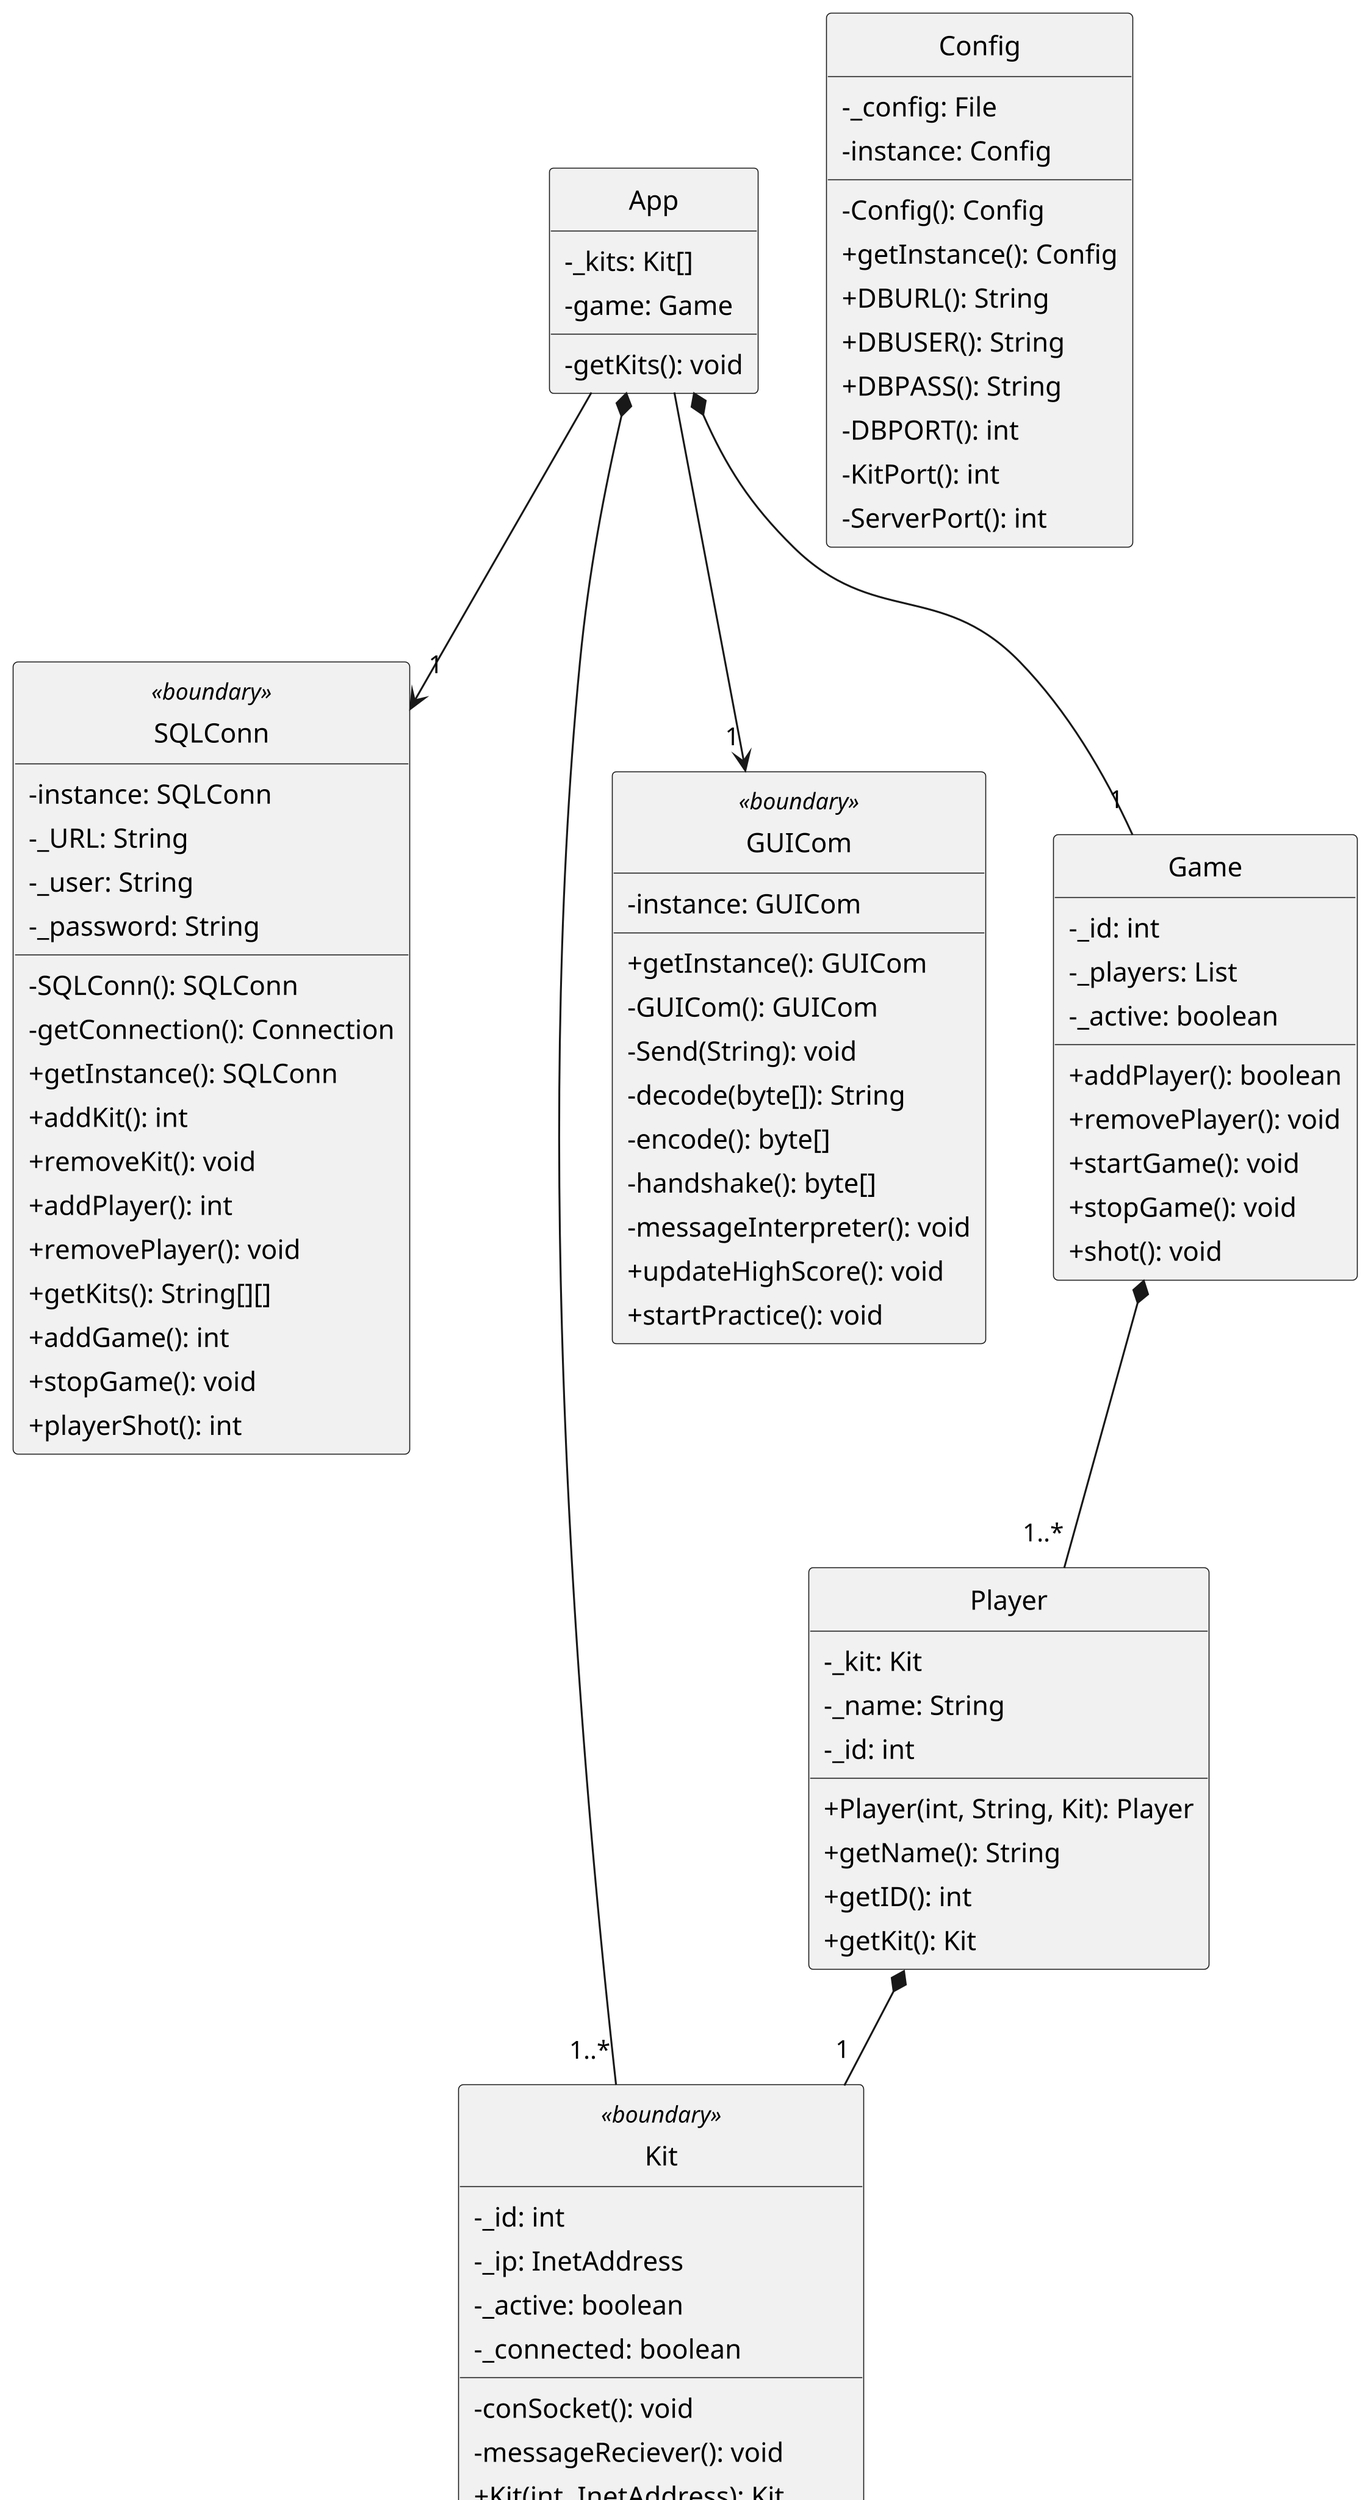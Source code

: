 @startuml backend_class_diagram

skinparam {
    monochrome true
    dpi 300
    padding 2
    packageStyle rectangle
    packageStyle frame
    shadowing false
    classAttributeIconSize 0
}
hide circle
hide empty members

    class SQLConn <<boundary>>{
        - instance: SQLConn
        - _URL: String
        - _user: String
        - _password: String
        - SQLConn(): SQLConn
        - getConnection(): Connection
        + getInstance(): SQLConn
        + addKit(): int
        + removeKit(): void
        + addPlayer(): int
        + removePlayer(): void
        + getKits(): String[][]
        + addGame(): int
        + stopGame(): void
        + playerShot(): int
    }

    class Kit <<boundary>>{
        - _id: int
        - _ip: InetAddress
        - _active: boolean
        - _connected: boolean
        - conSocket(): void
        - messageReciever(): void
        + Kit(int, InetAddress): Kit
        + sendMessage(char): boolean
        + getID(): int
        + getIP(): InetAddress
        + enable(): void
        + disable(): void
        + isConnected(): boolean
    }

    class Player{
        - _kit: Kit
        - _name: String
        - _id: int
        + Player(int, String, Kit): Player
        + getName(): String
        + getID(): int
        + getKit(): Kit
    }

    class GUICom <<boundary>> {
        - instance: GUICom
        + getInstance(): GUICom
        - GUICom(): GUICom
        - Send(String): void
        - decode(byte[]): String
        - encode(): byte[]
        - handshake(): byte[]
        - messageInterpreter(): void
        + updateHighScore(): void
        + startPractice(): void
    }

    class Game{
        - _id: int
        - _players: List
        - _active: boolean
        + addPlayer(): boolean
        + removePlayer(): void
        + startGame(): void
        + stopGame(): void
        + shot(): void
    }

    class Config{
        - _config: File
        - instance: Config
        - Config(): Config
        + getInstance(): Config
        + DBURL(): String
        + DBUSER(): String
        + DBPASS(): String
        - DBPORT(): int
        - KitPort(): int
        - ServerPort(): int
    }

    class App{
        - _kits: Kit[]
        - game: Game
        - getKits(): void
    }

    App *-- "1" Game
    Game *-- "1..*" Player
    App *-- "1..*" Kit
    Player *-- "1" Kit
    App --> "1" SQLConn
    App --> "1" GUICom


@enduml
